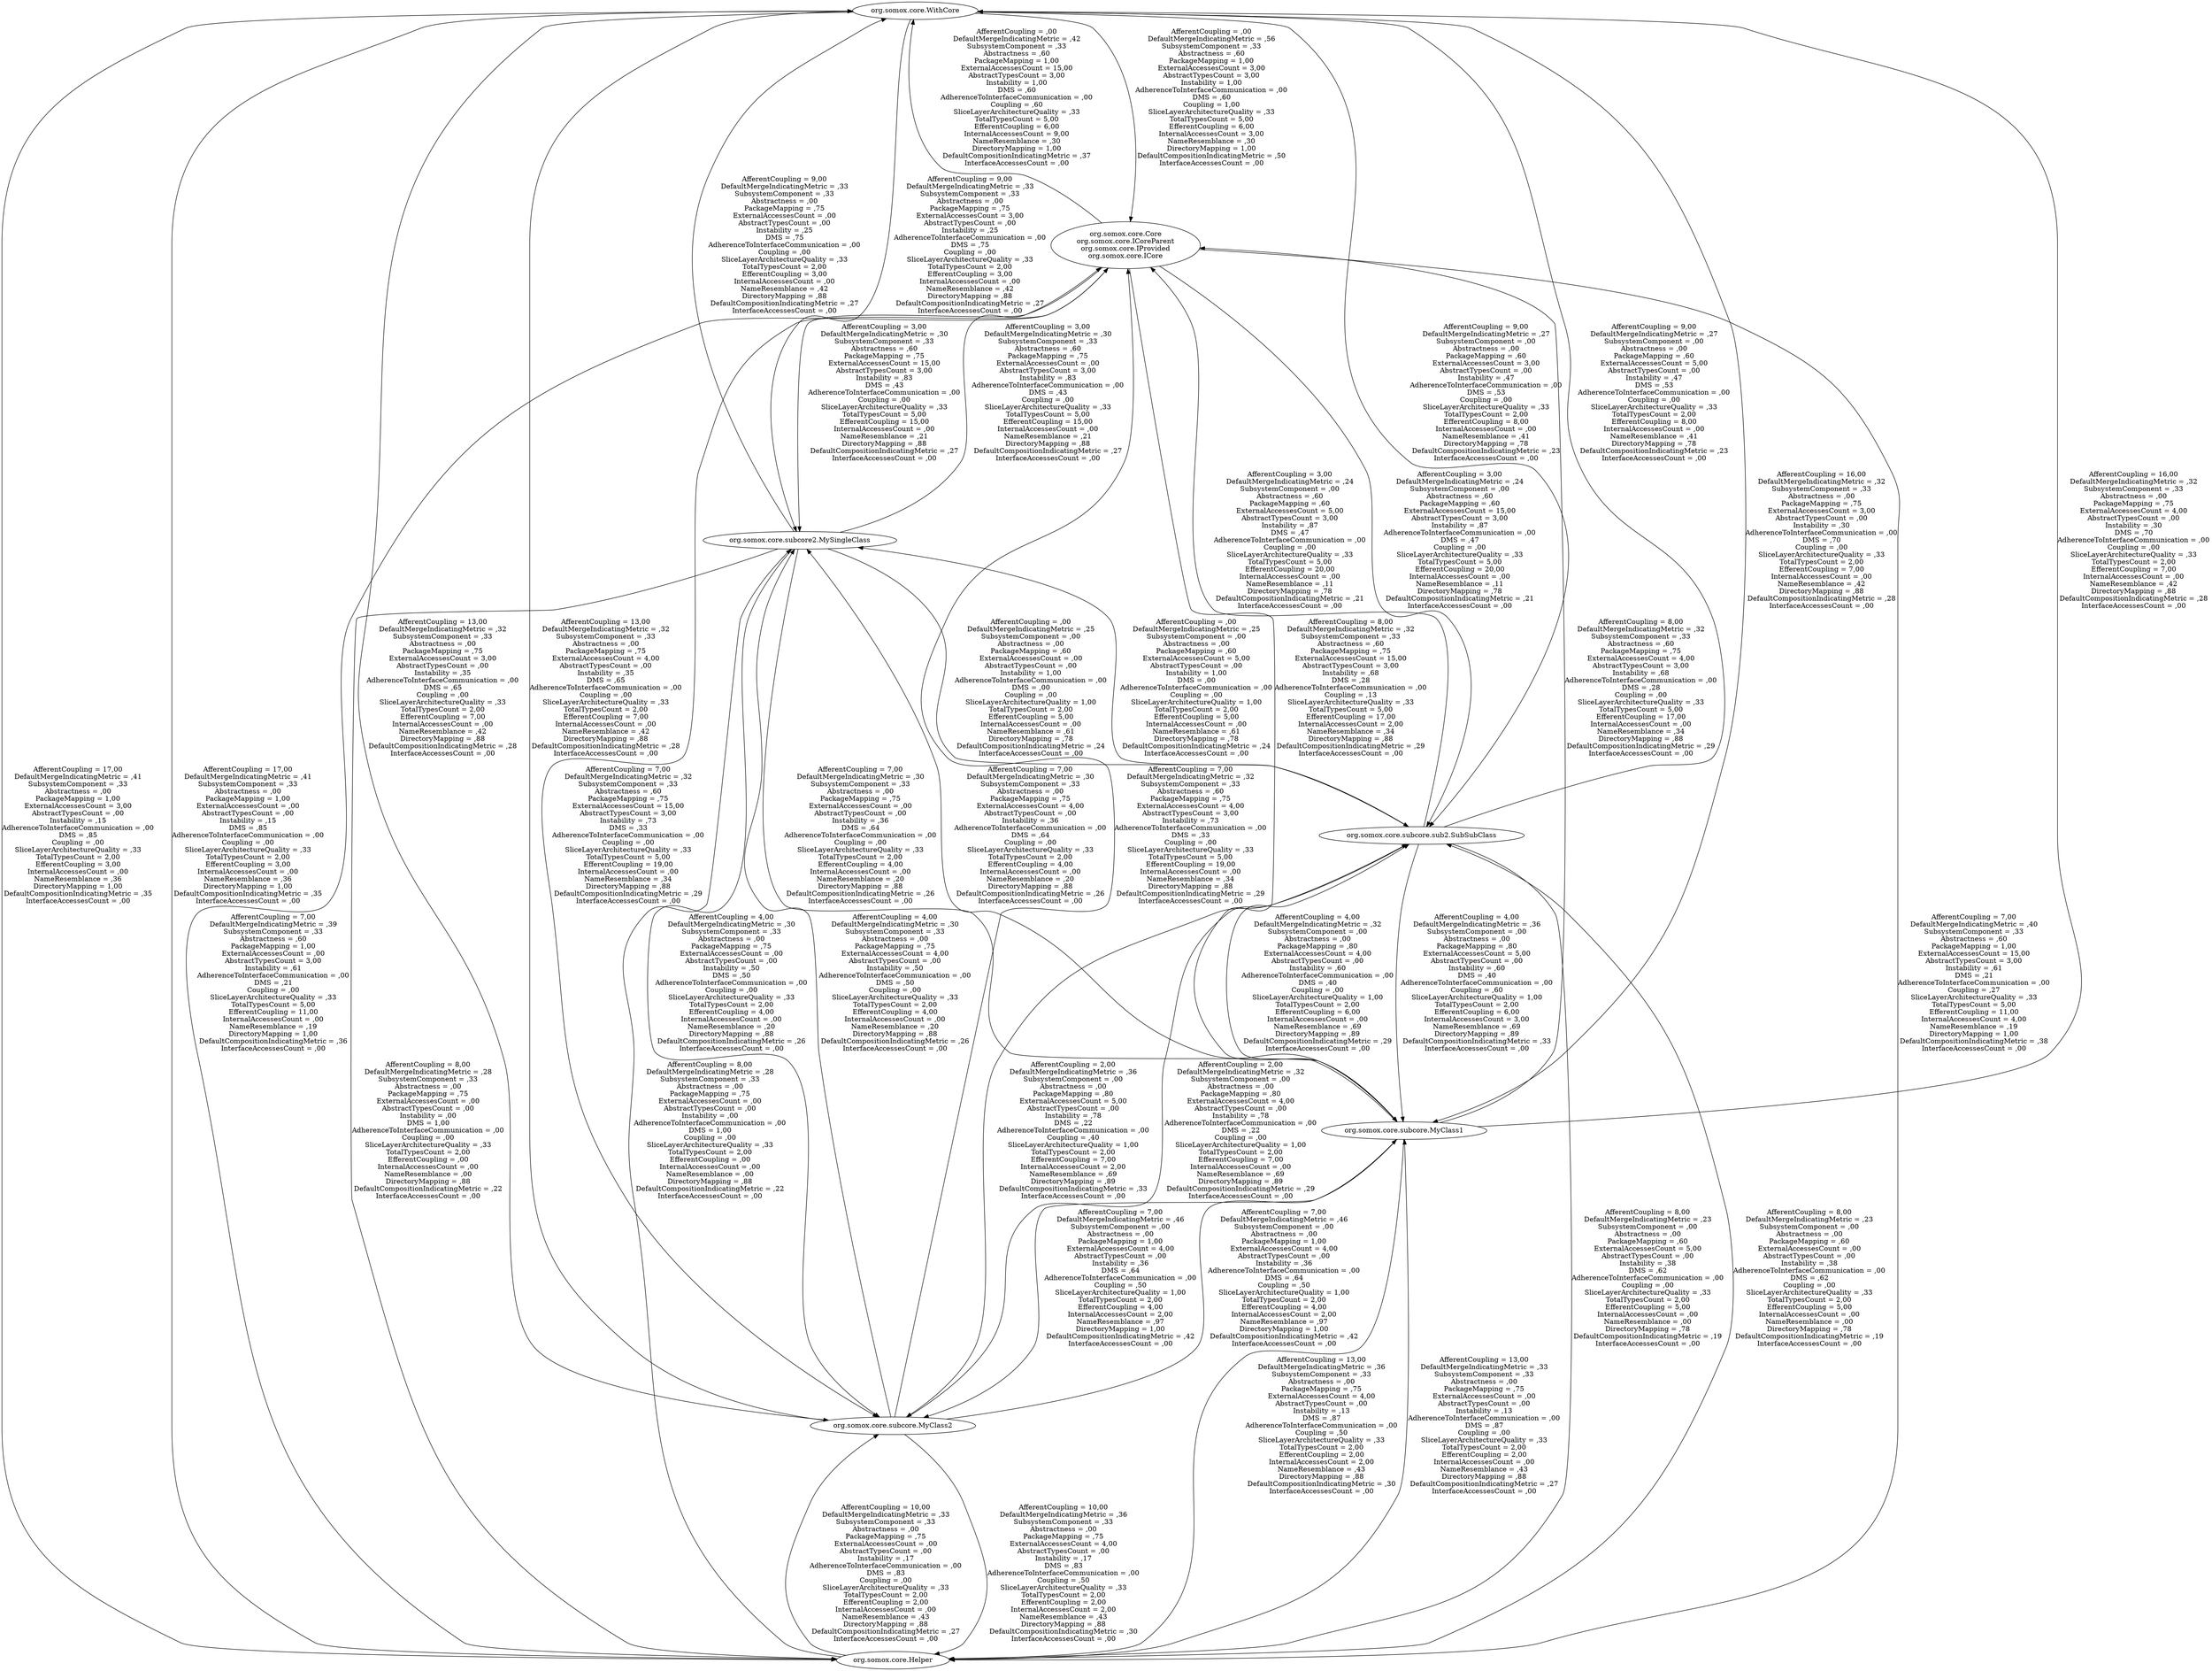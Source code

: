 digraph G {
"org.somox.core.WithCore";
"org.somox.core.Core\norg.somox.core.ICoreParent\norg.somox.core.IProvided\norg.somox.core.ICore";
"org.somox.core.Helper";
"org.somox.core.subcore.MyClass2";
"org.somox.core.subcore.MyClass1";
"org.somox.core.subcore.sub2.SubSubClass";
"org.somox.core.subcore2.MySingleClass";
"org.somox.core.subcore.MyClass1" -> "org.somox.core.subcore.MyClass2" [label="AfferentCoupling = 7,00\nDefaultMergeIndicatingMetric = ,46\nSubsystemComponent = ,00\nAbstractness = ,00\nPackageMapping = 1,00\nExternalAccessesCount = 4,00\nAbstractTypesCount = ,00\nInstability = ,36\nDMS = ,64\nAdherenceToInterfaceCommunication = ,00\nCoupling = ,50\nSliceLayerArchitectureQuality = 1,00\nTotalTypesCount = 2,00\nEfferentCoupling = 4,00\nInternalAccessesCount = 2,00\nNameResemblance = ,97\nDirectoryMapping = 1,00\nDefaultCompositionIndicatingMetric = ,42\nInterfaceAccessesCount = ,00\n"];
"org.somox.core.subcore.MyClass2" -> "org.somox.core.subcore.MyClass1" [label="AfferentCoupling = 7,00\nDefaultMergeIndicatingMetric = ,46\nSubsystemComponent = ,00\nAbstractness = ,00\nPackageMapping = 1,00\nExternalAccessesCount = 4,00\nAbstractTypesCount = ,00\nInstability = ,36\nAdherenceToInterfaceCommunication = ,00\nDMS = ,64\nCoupling = ,50\nSliceLayerArchitectureQuality = 1,00\nTotalTypesCount = 2,00\nEfferentCoupling = 4,00\nInternalAccessesCount = 2,00\nNameResemblance = ,97\nDirectoryMapping = 1,00\nDefaultCompositionIndicatingMetric = ,42\nInterfaceAccessesCount = ,00\n"];
"org.somox.core.subcore.sub2.SubSubClass" -> "org.somox.core.Core\norg.somox.core.ICoreParent\norg.somox.core.IProvided\norg.somox.core.ICore" [label="AfferentCoupling = 3,00\nDefaultMergeIndicatingMetric = ,24\nSubsystemComponent = ,00\nAbstractness = ,60\nPackageMapping = ,60\nExternalAccessesCount = 5,00\nAbstractTypesCount = 3,00\nInstability = ,87\nDMS = ,47\nAdherenceToInterfaceCommunication = ,00\nCoupling = ,00\nSliceLayerArchitectureQuality = ,33\nTotalTypesCount = 5,00\nEfferentCoupling = 20,00\nInternalAccessesCount = ,00\nNameResemblance = ,11\nDirectoryMapping = ,78\nDefaultCompositionIndicatingMetric = ,21\nInterfaceAccessesCount = ,00\n"];
"org.somox.core.Core\norg.somox.core.ICoreParent\norg.somox.core.IProvided\norg.somox.core.ICore" -> "org.somox.core.subcore.sub2.SubSubClass" [label="AfferentCoupling = 3,00\nDefaultMergeIndicatingMetric = ,24\nSubsystemComponent = ,00\nAbstractness = ,60\nPackageMapping = ,60\nExternalAccessesCount = 15,00\nAbstractTypesCount = 3,00\nInstability = ,87\nAdherenceToInterfaceCommunication = ,00\nDMS = ,47\nCoupling = ,00\nSliceLayerArchitectureQuality = ,33\nTotalTypesCount = 5,00\nEfferentCoupling = 20,00\nInternalAccessesCount = ,00\nNameResemblance = ,11\nDirectoryMapping = ,78\nDefaultCompositionIndicatingMetric = ,21\nInterfaceAccessesCount = ,00\n"];
"org.somox.core.subcore.MyClass2" -> "org.somox.core.WithCore" [label="AfferentCoupling = 13,00\nDefaultMergeIndicatingMetric = ,32\nSubsystemComponent = ,33\nAbstractness = ,00\nPackageMapping = ,75\nExternalAccessesCount = 4,00\nAbstractTypesCount = ,00\nInstability = ,35\nDMS = ,65\nAdherenceToInterfaceCommunication = ,00\nCoupling = ,00\nSliceLayerArchitectureQuality = ,33\nTotalTypesCount = 2,00\nEfferentCoupling = 7,00\nInternalAccessesCount = ,00\nNameResemblance = ,42\nDirectoryMapping = ,88\nDefaultCompositionIndicatingMetric = ,28\nInterfaceAccessesCount = ,00\n"];
"org.somox.core.WithCore" -> "org.somox.core.subcore.MyClass2" [label="AfferentCoupling = 13,00\nDefaultMergeIndicatingMetric = ,32\nSubsystemComponent = ,33\nAbstractness = ,00\nPackageMapping = ,75\nExternalAccessesCount = 3,00\nAbstractTypesCount = ,00\nInstability = ,35\nAdherenceToInterfaceCommunication = ,00\nDMS = ,65\nCoupling = ,00\nSliceLayerArchitectureQuality = ,33\nTotalTypesCount = 2,00\nEfferentCoupling = 7,00\nInternalAccessesCount = ,00\nNameResemblance = ,42\nDirectoryMapping = ,88\nDefaultCompositionIndicatingMetric = ,28\nInterfaceAccessesCount = ,00\n"];
"org.somox.core.subcore.MyClass1" -> "org.somox.core.WithCore" [label="AfferentCoupling = 16,00\nDefaultMergeIndicatingMetric = ,32\nSubsystemComponent = ,33\nAbstractness = ,00\nPackageMapping = ,75\nExternalAccessesCount = 4,00\nAbstractTypesCount = ,00\nInstability = ,30\nDMS = ,70\nAdherenceToInterfaceCommunication = ,00\nCoupling = ,00\nSliceLayerArchitectureQuality = ,33\nTotalTypesCount = 2,00\nEfferentCoupling = 7,00\nInternalAccessesCount = ,00\nNameResemblance = ,42\nDirectoryMapping = ,88\nDefaultCompositionIndicatingMetric = ,28\nInterfaceAccessesCount = ,00\n"];
"org.somox.core.WithCore" -> "org.somox.core.subcore.MyClass1" [label="AfferentCoupling = 16,00\nDefaultMergeIndicatingMetric = ,32\nSubsystemComponent = ,33\nAbstractness = ,00\nPackageMapping = ,75\nExternalAccessesCount = 3,00\nAbstractTypesCount = ,00\nInstability = ,30\nAdherenceToInterfaceCommunication = ,00\nDMS = ,70\nCoupling = ,00\nSliceLayerArchitectureQuality = ,33\nTotalTypesCount = 2,00\nEfferentCoupling = 7,00\nInternalAccessesCount = ,00\nNameResemblance = ,42\nDirectoryMapping = ,88\nDefaultCompositionIndicatingMetric = ,28\nInterfaceAccessesCount = ,00\n"];
"org.somox.core.subcore2.MySingleClass" -> "org.somox.core.subcore.MyClass2" [label="AfferentCoupling = 4,00\nDefaultMergeIndicatingMetric = ,30\nSubsystemComponent = ,33\nAbstractness = ,00\nPackageMapping = ,75\nExternalAccessesCount = ,00\nAbstractTypesCount = ,00\nInstability = ,50\nDMS = ,50\nAdherenceToInterfaceCommunication = ,00\nCoupling = ,00\nSliceLayerArchitectureQuality = ,33\nTotalTypesCount = 2,00\nEfferentCoupling = 4,00\nInternalAccessesCount = ,00\nNameResemblance = ,20\nDirectoryMapping = ,88\nDefaultCompositionIndicatingMetric = ,26\nInterfaceAccessesCount = ,00\n"];
"org.somox.core.subcore.MyClass2" -> "org.somox.core.subcore2.MySingleClass" [label="AfferentCoupling = 4,00\nDefaultMergeIndicatingMetric = ,30\nSubsystemComponent = ,33\nAbstractness = ,00\nPackageMapping = ,75\nExternalAccessesCount = 4,00\nAbstractTypesCount = ,00\nInstability = ,50\nAdherenceToInterfaceCommunication = ,00\nDMS = ,50\nCoupling = ,00\nSliceLayerArchitectureQuality = ,33\nTotalTypesCount = 2,00\nEfferentCoupling = 4,00\nInternalAccessesCount = ,00\nNameResemblance = ,20\nDirectoryMapping = ,88\nDefaultCompositionIndicatingMetric = ,26\nInterfaceAccessesCount = ,00\n"];
"org.somox.core.subcore2.MySingleClass" -> "org.somox.core.subcore.MyClass1" [label="AfferentCoupling = 7,00\nDefaultMergeIndicatingMetric = ,30\nSubsystemComponent = ,33\nAbstractness = ,00\nPackageMapping = ,75\nExternalAccessesCount = ,00\nAbstractTypesCount = ,00\nInstability = ,36\nDMS = ,64\nAdherenceToInterfaceCommunication = ,00\nCoupling = ,00\nSliceLayerArchitectureQuality = ,33\nTotalTypesCount = 2,00\nEfferentCoupling = 4,00\nInternalAccessesCount = ,00\nNameResemblance = ,20\nDirectoryMapping = ,88\nDefaultCompositionIndicatingMetric = ,26\nInterfaceAccessesCount = ,00\n"];
"org.somox.core.subcore.MyClass1" -> "org.somox.core.subcore2.MySingleClass" [label="AfferentCoupling = 7,00\nDefaultMergeIndicatingMetric = ,30\nSubsystemComponent = ,33\nAbstractness = ,00\nPackageMapping = ,75\nExternalAccessesCount = 4,00\nAbstractTypesCount = ,00\nInstability = ,36\nAdherenceToInterfaceCommunication = ,00\nDMS = ,64\nCoupling = ,00\nSliceLayerArchitectureQuality = ,33\nTotalTypesCount = 2,00\nEfferentCoupling = 4,00\nInternalAccessesCount = ,00\nNameResemblance = ,20\nDirectoryMapping = ,88\nDefaultCompositionIndicatingMetric = ,26\nInterfaceAccessesCount = ,00\n"];
"org.somox.core.subcore2.MySingleClass" -> "org.somox.core.WithCore" [label="AfferentCoupling = 9,00\nDefaultMergeIndicatingMetric = ,33\nSubsystemComponent = ,33\nAbstractness = ,00\nPackageMapping = ,75\nExternalAccessesCount = ,00\nAbstractTypesCount = ,00\nInstability = ,25\nDMS = ,75\nAdherenceToInterfaceCommunication = ,00\nCoupling = ,00\nSliceLayerArchitectureQuality = ,33\nTotalTypesCount = 2,00\nEfferentCoupling = 3,00\nInternalAccessesCount = ,00\nNameResemblance = ,42\nDirectoryMapping = ,88\nDefaultCompositionIndicatingMetric = ,27\nInterfaceAccessesCount = ,00\n"];
"org.somox.core.WithCore" -> "org.somox.core.subcore2.MySingleClass" [label="AfferentCoupling = 9,00\nDefaultMergeIndicatingMetric = ,33\nSubsystemComponent = ,33\nAbstractness = ,00\nPackageMapping = ,75\nExternalAccessesCount = 3,00\nAbstractTypesCount = ,00\nInstability = ,25\nAdherenceToInterfaceCommunication = ,00\nDMS = ,75\nCoupling = ,00\nSliceLayerArchitectureQuality = ,33\nTotalTypesCount = 2,00\nEfferentCoupling = 3,00\nInternalAccessesCount = ,00\nNameResemblance = ,42\nDirectoryMapping = ,88\nDefaultCompositionIndicatingMetric = ,27\nInterfaceAccessesCount = ,00\n"];
"org.somox.core.subcore.sub2.SubSubClass" -> "org.somox.core.Helper" [label="AfferentCoupling = 8,00\nDefaultMergeIndicatingMetric = ,23\nSubsystemComponent = ,00\nAbstractness = ,00\nPackageMapping = ,60\nExternalAccessesCount = 5,00\nAbstractTypesCount = ,00\nInstability = ,38\nDMS = ,62\nAdherenceToInterfaceCommunication = ,00\nCoupling = ,00\nSliceLayerArchitectureQuality = ,33\nTotalTypesCount = 2,00\nEfferentCoupling = 5,00\nInternalAccessesCount = ,00\nNameResemblance = ,00\nDirectoryMapping = ,78\nDefaultCompositionIndicatingMetric = ,19\nInterfaceAccessesCount = ,00\n"];
"org.somox.core.Helper" -> "org.somox.core.subcore.sub2.SubSubClass" [label="AfferentCoupling = 8,00\nDefaultMergeIndicatingMetric = ,23\nSubsystemComponent = ,00\nAbstractness = ,00\nPackageMapping = ,60\nExternalAccessesCount = ,00\nAbstractTypesCount = ,00\nInstability = ,38\nAdherenceToInterfaceCommunication = ,00\nDMS = ,62\nCoupling = ,00\nSliceLayerArchitectureQuality = ,33\nTotalTypesCount = 2,00\nEfferentCoupling = 5,00\nInternalAccessesCount = ,00\nNameResemblance = ,00\nDirectoryMapping = ,78\nDefaultCompositionIndicatingMetric = ,19\nInterfaceAccessesCount = ,00\n"];
"org.somox.core.Core\norg.somox.core.ICoreParent\norg.somox.core.IProvided\norg.somox.core.ICore" -> "org.somox.core.Helper" [label="AfferentCoupling = 7,00\nDefaultMergeIndicatingMetric = ,40\nSubsystemComponent = ,33\nAbstractness = ,60\nPackageMapping = 1,00\nExternalAccessesCount = 15,00\nAbstractTypesCount = 3,00\nInstability = ,61\nDMS = ,21\nAdherenceToInterfaceCommunication = ,00\nCoupling = ,27\nSliceLayerArchitectureQuality = ,33\nTotalTypesCount = 5,00\nEfferentCoupling = 11,00\nInternalAccessesCount = 4,00\nNameResemblance = ,19\nDirectoryMapping = 1,00\nDefaultCompositionIndicatingMetric = ,38\nInterfaceAccessesCount = ,00\n"];
"org.somox.core.Helper" -> "org.somox.core.Core\norg.somox.core.ICoreParent\norg.somox.core.IProvided\norg.somox.core.ICore" [label="AfferentCoupling = 7,00\nDefaultMergeIndicatingMetric = ,39\nSubsystemComponent = ,33\nAbstractness = ,60\nPackageMapping = 1,00\nExternalAccessesCount = ,00\nAbstractTypesCount = 3,00\nInstability = ,61\nAdherenceToInterfaceCommunication = ,00\nDMS = ,21\nCoupling = ,00\nSliceLayerArchitectureQuality = ,33\nTotalTypesCount = 5,00\nEfferentCoupling = 11,00\nInternalAccessesCount = ,00\nNameResemblance = ,19\nDirectoryMapping = 1,00\nDefaultCompositionIndicatingMetric = ,36\nInterfaceAccessesCount = ,00\n"];
"org.somox.core.Helper" -> "org.somox.core.WithCore" [label="AfferentCoupling = 17,00\nDefaultMergeIndicatingMetric = ,41\nSubsystemComponent = ,33\nAbstractness = ,00\nPackageMapping = 1,00\nExternalAccessesCount = ,00\nAbstractTypesCount = ,00\nInstability = ,15\nDMS = ,85\nAdherenceToInterfaceCommunication = ,00\nCoupling = ,00\nSliceLayerArchitectureQuality = ,33\nTotalTypesCount = 2,00\nEfferentCoupling = 3,00\nInternalAccessesCount = ,00\nNameResemblance = ,36\nDirectoryMapping = 1,00\nDefaultCompositionIndicatingMetric = ,35\nInterfaceAccessesCount = ,00\n"];
"org.somox.core.WithCore" -> "org.somox.core.Helper" [label="AfferentCoupling = 17,00\nDefaultMergeIndicatingMetric = ,41\nSubsystemComponent = ,33\nAbstractness = ,00\nPackageMapping = 1,00\nExternalAccessesCount = 3,00\nAbstractTypesCount = ,00\nInstability = ,15\nAdherenceToInterfaceCommunication = ,00\nDMS = ,85\nCoupling = ,00\nSliceLayerArchitectureQuality = ,33\nTotalTypesCount = 2,00\nEfferentCoupling = 3,00\nInternalAccessesCount = ,00\nNameResemblance = ,36\nDirectoryMapping = 1,00\nDefaultCompositionIndicatingMetric = ,35\nInterfaceAccessesCount = ,00\n"];
"org.somox.core.subcore.sub2.SubSubClass" -> "org.somox.core.subcore2.MySingleClass" [label="AfferentCoupling = ,00\nDefaultMergeIndicatingMetric = ,25\nSubsystemComponent = ,00\nAbstractness = ,00\nPackageMapping = ,60\nExternalAccessesCount = 5,00\nAbstractTypesCount = ,00\nInstability = 1,00\nDMS = ,00\nAdherenceToInterfaceCommunication = ,00\nCoupling = ,00\nSliceLayerArchitectureQuality = 1,00\nTotalTypesCount = 2,00\nEfferentCoupling = 5,00\nInternalAccessesCount = ,00\nNameResemblance = ,61\nDirectoryMapping = ,78\nDefaultCompositionIndicatingMetric = ,24\nInterfaceAccessesCount = ,00\n"];
"org.somox.core.subcore2.MySingleClass" -> "org.somox.core.subcore.sub2.SubSubClass" [label="AfferentCoupling = ,00\nDefaultMergeIndicatingMetric = ,25\nSubsystemComponent = ,00\nAbstractness = ,00\nPackageMapping = ,60\nExternalAccessesCount = ,00\nAbstractTypesCount = ,00\nInstability = 1,00\nAdherenceToInterfaceCommunication = ,00\nDMS = ,00\nCoupling = ,00\nSliceLayerArchitectureQuality = 1,00\nTotalTypesCount = 2,00\nEfferentCoupling = 5,00\nInternalAccessesCount = ,00\nNameResemblance = ,61\nDirectoryMapping = ,78\nDefaultCompositionIndicatingMetric = ,24\nInterfaceAccessesCount = ,00\n"];
"org.somox.core.Core\norg.somox.core.ICoreParent\norg.somox.core.IProvided\norg.somox.core.ICore" -> "org.somox.core.subcore2.MySingleClass" [label="AfferentCoupling = 3,00\nDefaultMergeIndicatingMetric = ,30\nSubsystemComponent = ,33\nAbstractness = ,60\nPackageMapping = ,75\nExternalAccessesCount = 15,00\nAbstractTypesCount = 3,00\nInstability = ,83\nDMS = ,43\nAdherenceToInterfaceCommunication = ,00\nCoupling = ,00\nSliceLayerArchitectureQuality = ,33\nTotalTypesCount = 5,00\nEfferentCoupling = 15,00\nInternalAccessesCount = ,00\nNameResemblance = ,21\nDirectoryMapping = ,88\nDefaultCompositionIndicatingMetric = ,27\nInterfaceAccessesCount = ,00\n"];
"org.somox.core.subcore2.MySingleClass" -> "org.somox.core.Core\norg.somox.core.ICoreParent\norg.somox.core.IProvided\norg.somox.core.ICore" [label="AfferentCoupling = 3,00\nDefaultMergeIndicatingMetric = ,30\nSubsystemComponent = ,33\nAbstractness = ,60\nPackageMapping = ,75\nExternalAccessesCount = ,00\nAbstractTypesCount = 3,00\nInstability = ,83\nAdherenceToInterfaceCommunication = ,00\nDMS = ,43\nCoupling = ,00\nSliceLayerArchitectureQuality = ,33\nTotalTypesCount = 5,00\nEfferentCoupling = 15,00\nInternalAccessesCount = ,00\nNameResemblance = ,21\nDirectoryMapping = ,88\nDefaultCompositionIndicatingMetric = ,27\nInterfaceAccessesCount = ,00\n"];
"org.somox.core.subcore.MyClass2" -> "org.somox.core.Helper" [label="AfferentCoupling = 10,00\nDefaultMergeIndicatingMetric = ,36\nSubsystemComponent = ,33\nAbstractness = ,00\nPackageMapping = ,75\nExternalAccessesCount = 4,00\nAbstractTypesCount = ,00\nInstability = ,17\nDMS = ,83\nAdherenceToInterfaceCommunication = ,00\nCoupling = ,50\nSliceLayerArchitectureQuality = ,33\nTotalTypesCount = 2,00\nEfferentCoupling = 2,00\nInternalAccessesCount = 2,00\nNameResemblance = ,43\nDirectoryMapping = ,88\nDefaultCompositionIndicatingMetric = ,30\nInterfaceAccessesCount = ,00\n"];
"org.somox.core.Helper" -> "org.somox.core.subcore.MyClass2" [label="AfferentCoupling = 10,00\nDefaultMergeIndicatingMetric = ,33\nSubsystemComponent = ,33\nAbstractness = ,00\nPackageMapping = ,75\nExternalAccessesCount = ,00\nAbstractTypesCount = ,00\nInstability = ,17\nAdherenceToInterfaceCommunication = ,00\nDMS = ,83\nCoupling = ,00\nSliceLayerArchitectureQuality = ,33\nTotalTypesCount = 2,00\nEfferentCoupling = 2,00\nInternalAccessesCount = ,00\nNameResemblance = ,43\nDirectoryMapping = ,88\nDefaultCompositionIndicatingMetric = ,27\nInterfaceAccessesCount = ,00\n"];
"org.somox.core.subcore.MyClass1" -> "org.somox.core.Helper" [label="AfferentCoupling = 13,00\nDefaultMergeIndicatingMetric = ,36\nSubsystemComponent = ,33\nAbstractness = ,00\nPackageMapping = ,75\nExternalAccessesCount = 4,00\nAbstractTypesCount = ,00\nInstability = ,13\nDMS = ,87\nAdherenceToInterfaceCommunication = ,00\nCoupling = ,50\nSliceLayerArchitectureQuality = ,33\nTotalTypesCount = 2,00\nEfferentCoupling = 2,00\nInternalAccessesCount = 2,00\nNameResemblance = ,43\nDirectoryMapping = ,88\nDefaultCompositionIndicatingMetric = ,30\nInterfaceAccessesCount = ,00\n"];
"org.somox.core.Helper" -> "org.somox.core.subcore.MyClass1" [label="AfferentCoupling = 13,00\nDefaultMergeIndicatingMetric = ,33\nSubsystemComponent = ,33\nAbstractness = ,00\nPackageMapping = ,75\nExternalAccessesCount = ,00\nAbstractTypesCount = ,00\nInstability = ,13\nAdherenceToInterfaceCommunication = ,00\nDMS = ,87\nCoupling = ,00\nSliceLayerArchitectureQuality = ,33\nTotalTypesCount = 2,00\nEfferentCoupling = 2,00\nInternalAccessesCount = ,00\nNameResemblance = ,43\nDirectoryMapping = ,88\nDefaultCompositionIndicatingMetric = ,27\nInterfaceAccessesCount = ,00\n"];
"org.somox.core.subcore.sub2.SubSubClass" -> "org.somox.core.subcore.MyClass1" [label="AfferentCoupling = 4,00\nDefaultMergeIndicatingMetric = ,36\nSubsystemComponent = ,00\nAbstractness = ,00\nPackageMapping = ,80\nExternalAccessesCount = 5,00\nAbstractTypesCount = ,00\nInstability = ,60\nDMS = ,40\nAdherenceToInterfaceCommunication = ,00\nCoupling = ,60\nSliceLayerArchitectureQuality = 1,00\nTotalTypesCount = 2,00\nEfferentCoupling = 6,00\nInternalAccessesCount = 3,00\nNameResemblance = ,69\nDirectoryMapping = ,89\nDefaultCompositionIndicatingMetric = ,33\nInterfaceAccessesCount = ,00\n"];
"org.somox.core.subcore.MyClass1" -> "org.somox.core.subcore.sub2.SubSubClass" [label="AfferentCoupling = 4,00\nDefaultMergeIndicatingMetric = ,32\nSubsystemComponent = ,00\nAbstractness = ,00\nPackageMapping = ,80\nExternalAccessesCount = 4,00\nAbstractTypesCount = ,00\nInstability = ,60\nAdherenceToInterfaceCommunication = ,00\nDMS = ,40\nCoupling = ,00\nSliceLayerArchitectureQuality = 1,00\nTotalTypesCount = 2,00\nEfferentCoupling = 6,00\nInternalAccessesCount = ,00\nNameResemblance = ,69\nDirectoryMapping = ,89\nDefaultCompositionIndicatingMetric = ,29\nInterfaceAccessesCount = ,00\n"];
"org.somox.core.subcore.sub2.SubSubClass" -> "org.somox.core.subcore.MyClass2" [label="AfferentCoupling = 2,00\nDefaultMergeIndicatingMetric = ,36\nSubsystemComponent = ,00\nAbstractness = ,00\nPackageMapping = ,80\nExternalAccessesCount = 5,00\nAbstractTypesCount = ,00\nInstability = ,78\nDMS = ,22\nAdherenceToInterfaceCommunication = ,00\nCoupling = ,40\nSliceLayerArchitectureQuality = 1,00\nTotalTypesCount = 2,00\nEfferentCoupling = 7,00\nInternalAccessesCount = 2,00\nNameResemblance = ,69\nDirectoryMapping = ,89\nDefaultCompositionIndicatingMetric = ,33\nInterfaceAccessesCount = ,00\n"];
"org.somox.core.subcore.MyClass2" -> "org.somox.core.subcore.sub2.SubSubClass" [label="AfferentCoupling = 2,00\nDefaultMergeIndicatingMetric = ,32\nSubsystemComponent = ,00\nAbstractness = ,00\nPackageMapping = ,80\nExternalAccessesCount = 4,00\nAbstractTypesCount = ,00\nInstability = ,78\nAdherenceToInterfaceCommunication = ,00\nDMS = ,22\nCoupling = ,00\nSliceLayerArchitectureQuality = 1,00\nTotalTypesCount = 2,00\nEfferentCoupling = 7,00\nInternalAccessesCount = ,00\nNameResemblance = ,69\nDirectoryMapping = ,89\nDefaultCompositionIndicatingMetric = ,29\nInterfaceAccessesCount = ,00\n"];
"org.somox.core.Core\norg.somox.core.ICoreParent\norg.somox.core.IProvided\norg.somox.core.ICore" -> "org.somox.core.subcore.MyClass1" [label="AfferentCoupling = 8,00\nDefaultMergeIndicatingMetric = ,32\nSubsystemComponent = ,33\nAbstractness = ,60\nPackageMapping = ,75\nExternalAccessesCount = 15,00\nAbstractTypesCount = 3,00\nInstability = ,68\nDMS = ,28\nAdherenceToInterfaceCommunication = ,00\nCoupling = ,13\nSliceLayerArchitectureQuality = ,33\nTotalTypesCount = 5,00\nEfferentCoupling = 17,00\nInternalAccessesCount = 2,00\nNameResemblance = ,34\nDirectoryMapping = ,88\nDefaultCompositionIndicatingMetric = ,29\nInterfaceAccessesCount = ,00\n"];
"org.somox.core.subcore.MyClass1" -> "org.somox.core.Core\norg.somox.core.ICoreParent\norg.somox.core.IProvided\norg.somox.core.ICore" [label="AfferentCoupling = 8,00\nDefaultMergeIndicatingMetric = ,32\nSubsystemComponent = ,33\nAbstractness = ,60\nPackageMapping = ,75\nExternalAccessesCount = 4,00\nAbstractTypesCount = 3,00\nInstability = ,68\nAdherenceToInterfaceCommunication = ,00\nDMS = ,28\nCoupling = ,00\nSliceLayerArchitectureQuality = ,33\nTotalTypesCount = 5,00\nEfferentCoupling = 17,00\nInternalAccessesCount = ,00\nNameResemblance = ,34\nDirectoryMapping = ,88\nDefaultCompositionIndicatingMetric = ,29\nInterfaceAccessesCount = ,00\n"];
"org.somox.core.Core\norg.somox.core.ICoreParent\norg.somox.core.IProvided\norg.somox.core.ICore" -> "org.somox.core.subcore.MyClass2" [label="AfferentCoupling = 7,00\nDefaultMergeIndicatingMetric = ,32\nSubsystemComponent = ,33\nAbstractness = ,60\nPackageMapping = ,75\nExternalAccessesCount = 15,00\nAbstractTypesCount = 3,00\nInstability = ,73\nDMS = ,33\nAdherenceToInterfaceCommunication = ,00\nCoupling = ,00\nSliceLayerArchitectureQuality = ,33\nTotalTypesCount = 5,00\nEfferentCoupling = 19,00\nInternalAccessesCount = ,00\nNameResemblance = ,34\nDirectoryMapping = ,88\nDefaultCompositionIndicatingMetric = ,29\nInterfaceAccessesCount = ,00\n"];
"org.somox.core.subcore.MyClass2" -> "org.somox.core.Core\norg.somox.core.ICoreParent\norg.somox.core.IProvided\norg.somox.core.ICore" [label="AfferentCoupling = 7,00\nDefaultMergeIndicatingMetric = ,32\nSubsystemComponent = ,33\nAbstractness = ,60\nPackageMapping = ,75\nExternalAccessesCount = 4,00\nAbstractTypesCount = 3,00\nInstability = ,73\nAdherenceToInterfaceCommunication = ,00\nDMS = ,33\nCoupling = ,00\nSliceLayerArchitectureQuality = ,33\nTotalTypesCount = 5,00\nEfferentCoupling = 19,00\nInternalAccessesCount = ,00\nNameResemblance = ,34\nDirectoryMapping = ,88\nDefaultCompositionIndicatingMetric = ,29\nInterfaceAccessesCount = ,00\n"];
"org.somox.core.subcore2.MySingleClass" -> "org.somox.core.Helper" [label="AfferentCoupling = 8,00\nDefaultMergeIndicatingMetric = ,28\nSubsystemComponent = ,33\nAbstractness = ,00\nPackageMapping = ,75\nExternalAccessesCount = ,00\nAbstractTypesCount = ,00\nInstability = ,00\nDMS = 1,00\nAdherenceToInterfaceCommunication = ,00\nCoupling = ,00\nSliceLayerArchitectureQuality = ,33\nTotalTypesCount = 2,00\nEfferentCoupling = ,00\nInternalAccessesCount = ,00\nNameResemblance = ,00\nDirectoryMapping = ,88\nDefaultCompositionIndicatingMetric = ,22\nInterfaceAccessesCount = ,00\n"];
"org.somox.core.Helper" -> "org.somox.core.subcore2.MySingleClass" [label="AfferentCoupling = 8,00\nDefaultMergeIndicatingMetric = ,28\nSubsystemComponent = ,33\nAbstractness = ,00\nPackageMapping = ,75\nExternalAccessesCount = ,00\nAbstractTypesCount = ,00\nInstability = ,00\nAdherenceToInterfaceCommunication = ,00\nDMS = 1,00\nCoupling = ,00\nSliceLayerArchitectureQuality = ,33\nTotalTypesCount = 2,00\nEfferentCoupling = ,00\nInternalAccessesCount = ,00\nNameResemblance = ,00\nDirectoryMapping = ,88\nDefaultCompositionIndicatingMetric = ,22\nInterfaceAccessesCount = ,00\n"];
"org.somox.core.subcore.sub2.SubSubClass" -> "org.somox.core.WithCore" [label="AfferentCoupling = 9,00\nDefaultMergeIndicatingMetric = ,27\nSubsystemComponent = ,00\nAbstractness = ,00\nPackageMapping = ,60\nExternalAccessesCount = 5,00\nAbstractTypesCount = ,00\nInstability = ,47\nDMS = ,53\nAdherenceToInterfaceCommunication = ,00\nCoupling = ,00\nSliceLayerArchitectureQuality = ,33\nTotalTypesCount = 2,00\nEfferentCoupling = 8,00\nInternalAccessesCount = ,00\nNameResemblance = ,41\nDirectoryMapping = ,78\nDefaultCompositionIndicatingMetric = ,23\nInterfaceAccessesCount = ,00\n"];
"org.somox.core.WithCore" -> "org.somox.core.subcore.sub2.SubSubClass" [label="AfferentCoupling = 9,00\nDefaultMergeIndicatingMetric = ,27\nSubsystemComponent = ,00\nAbstractness = ,00\nPackageMapping = ,60\nExternalAccessesCount = 3,00\nAbstractTypesCount = ,00\nInstability = ,47\nAdherenceToInterfaceCommunication = ,00\nDMS = ,53\nCoupling = ,00\nSliceLayerArchitectureQuality = ,33\nTotalTypesCount = 2,00\nEfferentCoupling = 8,00\nInternalAccessesCount = ,00\nNameResemblance = ,41\nDirectoryMapping = ,78\nDefaultCompositionIndicatingMetric = ,23\nInterfaceAccessesCount = ,00\n"];
"org.somox.core.Core\norg.somox.core.ICoreParent\norg.somox.core.IProvided\norg.somox.core.ICore" -> "org.somox.core.WithCore" [label="AfferentCoupling = ,00\nDefaultMergeIndicatingMetric = ,42\nSubsystemComponent = ,33\nAbstractness = ,60\nPackageMapping = 1,00\nExternalAccessesCount = 15,00\nAbstractTypesCount = 3,00\nInstability = 1,00\nDMS = ,60\nAdherenceToInterfaceCommunication = ,00\nCoupling = ,60\nSliceLayerArchitectureQuality = ,33\nTotalTypesCount = 5,00\nEfferentCoupling = 6,00\nInternalAccessesCount = 9,00\nNameResemblance = ,30\nDirectoryMapping = 1,00\nDefaultCompositionIndicatingMetric = ,37\nInterfaceAccessesCount = ,00\n"];
"org.somox.core.WithCore" -> "org.somox.core.Core\norg.somox.core.ICoreParent\norg.somox.core.IProvided\norg.somox.core.ICore" [label="AfferentCoupling = ,00\nDefaultMergeIndicatingMetric = ,56\nSubsystemComponent = ,33\nAbstractness = ,60\nPackageMapping = 1,00\nExternalAccessesCount = 3,00\nAbstractTypesCount = 3,00\nInstability = 1,00\nAdherenceToInterfaceCommunication = ,00\nDMS = ,60\nCoupling = 1,00\nSliceLayerArchitectureQuality = ,33\nTotalTypesCount = 5,00\nEfferentCoupling = 6,00\nInternalAccessesCount = 3,00\nNameResemblance = ,30\nDirectoryMapping = 1,00\nDefaultCompositionIndicatingMetric = ,50\nInterfaceAccessesCount = ,00\n"];
}
